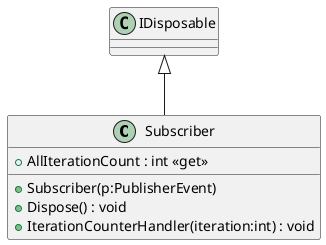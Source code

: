 @startuml
class Subscriber {
    + Subscriber(p:PublisherEvent)
    + Dispose() : void
    + IterationCounterHandler(iteration:int) : void
    + AllIterationCount : int <<get>>
}
IDisposable <|-- Subscriber
@enduml
